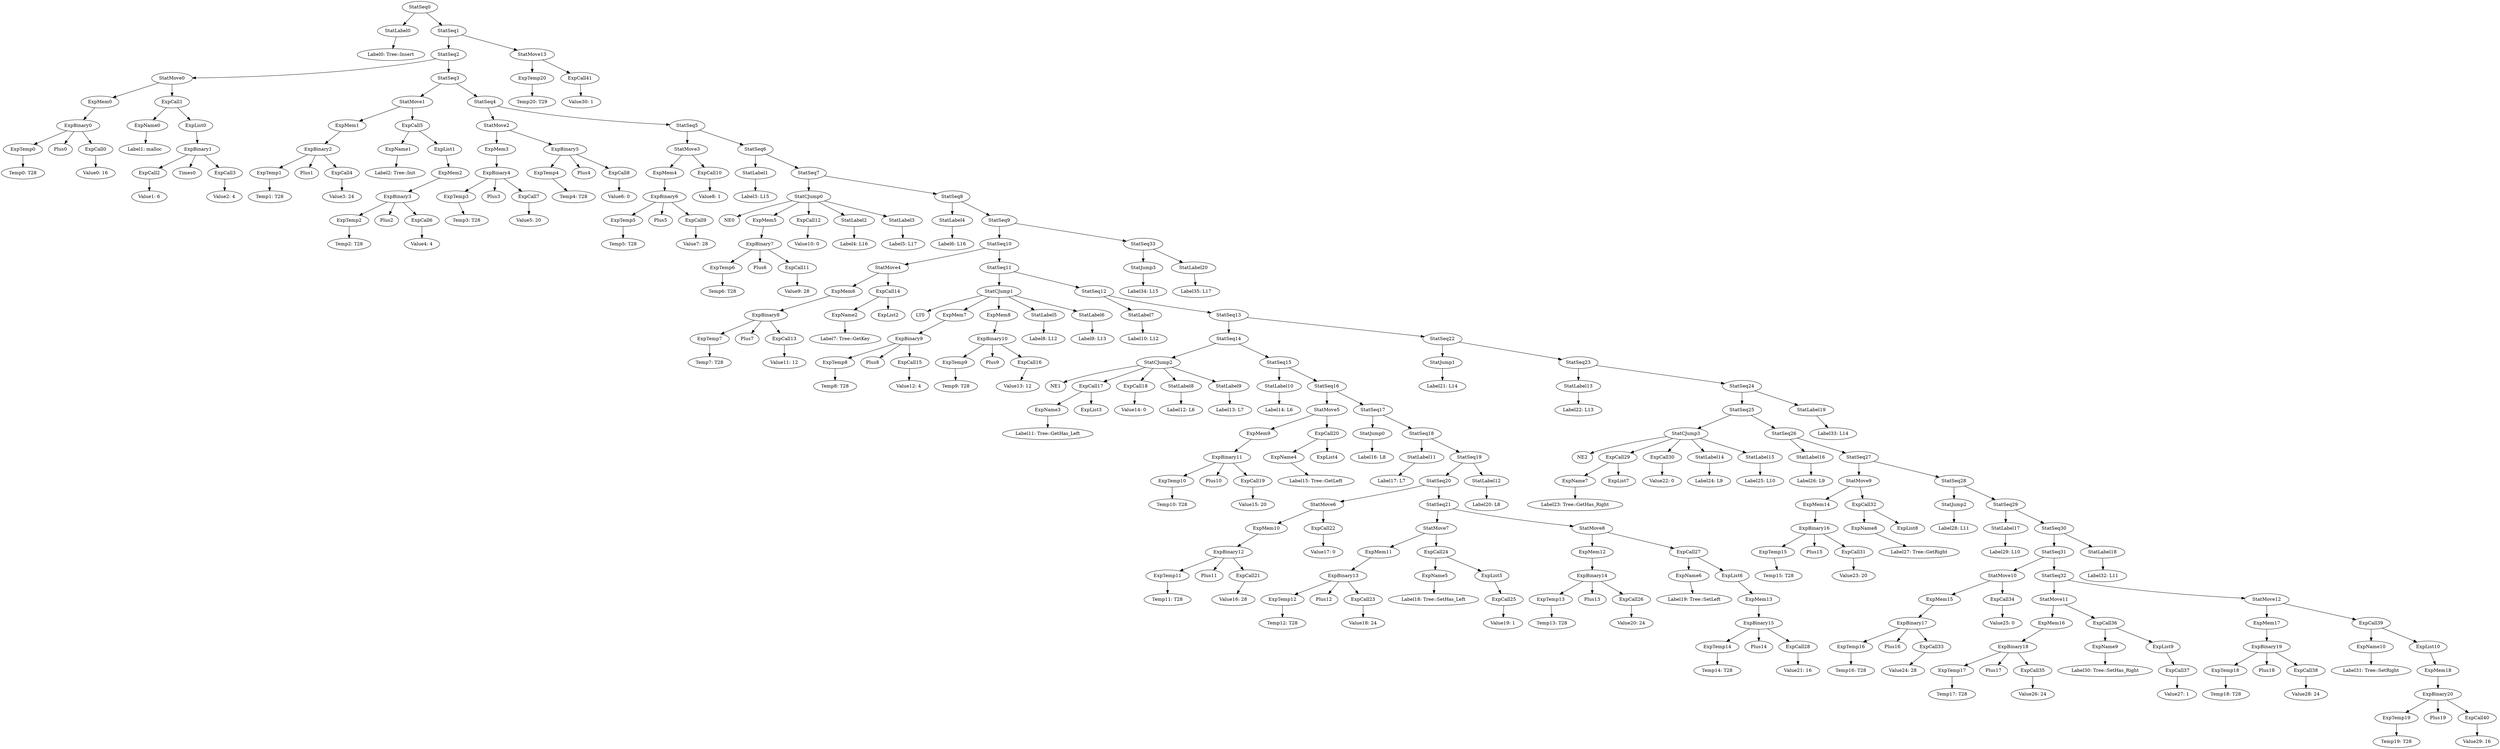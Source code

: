 digraph {
	ordering = out;
	ExpCall41 -> "Value30: 1";
	StatSeq9 -> StatSeq10;
	StatSeq9 -> StatSeq33;
	StatSeq24 -> StatSeq25;
	StatSeq24 -> StatLabel19;
	ExpList10 -> ExpMem18;
	ExpMem18 -> ExpBinary20;
	StatLabel19 -> "Label33: L14";
	ExpBinary20 -> ExpTemp19;
	ExpBinary20 -> Plus19;
	ExpBinary20 -> ExpCall40;
	ExpCall39 -> ExpName10;
	ExpCall39 -> ExpList10;
	ExpMem17 -> ExpBinary19;
	ExpCall38 -> "Value28: 24";
	ExpBinary19 -> ExpTemp18;
	ExpBinary19 -> Plus18;
	ExpBinary19 -> ExpCall38;
	StatSeq32 -> StatMove11;
	StatSeq32 -> StatMove12;
	ExpName9 -> "Label30: Tree::SetHas_Right";
	ExpCall35 -> "Value26: 24";
	ExpBinary18 -> ExpTemp17;
	ExpBinary18 -> Plus17;
	ExpBinary18 -> ExpCall35;
	ExpCall34 -> "Value25: 0";
	ExpName10 -> "Label31: Tree::SetRight";
	StatMove10 -> ExpMem15;
	StatMove10 -> ExpCall34;
	ExpCall33 -> "Value24: 28";
	StatSeq28 -> StatJump2;
	StatSeq28 -> StatSeq29;
	ExpCall32 -> ExpName8;
	ExpCall32 -> ExpList8;
	StatMove9 -> ExpMem14;
	StatMove9 -> ExpCall32;
	ExpMem14 -> ExpBinary16;
	ExpCall31 -> "Value23: 20";
	ExpTemp15 -> "Temp15: T28";
	StatSeq25 -> StatCJump3;
	StatSeq25 -> StatSeq26;
	StatLabel15 -> "Label25: L10";
	StatLabel14 -> "Label24: L9";
	ExpCall30 -> "Value22: 0";
	StatCJump3 -> NE2;
	StatCJump3 -> ExpCall29;
	StatCJump3 -> ExpCall30;
	StatCJump3 -> StatLabel14;
	StatCJump3 -> StatLabel15;
	StatLabel13 -> "Label22: L13";
	StatSeq22 -> StatJump1;
	StatSeq22 -> StatSeq23;
	StatLabel12 -> "Label20: L8";
	StatSeq19 -> StatSeq20;
	StatSeq19 -> StatLabel12;
	ExpList6 -> ExpMem13;
	ExpMem13 -> ExpBinary15;
	ExpCall28 -> "Value21: 16";
	StatMove12 -> ExpMem17;
	StatMove12 -> ExpCall39;
	ExpTemp14 -> "Temp14: T28";
	ExpName6 -> "Label19: Tree::SetLeft";
	ExpMem12 -> ExpBinary14;
	ExpBinary16 -> ExpTemp15;
	ExpBinary16 -> Plus15;
	ExpBinary16 -> ExpCall31;
	ExpCall26 -> "Value20: 24";
	ExpTemp13 -> "Temp13: T28";
	StatSeq21 -> StatMove7;
	StatSeq21 -> StatMove8;
	ExpList5 -> ExpCall25;
	StatLabel17 -> "Label29: L10";
	ExpCall24 -> ExpName5;
	ExpCall24 -> ExpList5;
	StatMove7 -> ExpMem11;
	StatMove7 -> ExpCall24;
	StatMove11 -> ExpMem16;
	StatMove11 -> ExpCall36;
	ExpMem11 -> ExpBinary13;
	StatSeq29 -> StatLabel17;
	StatSeq29 -> StatSeq30;
	ExpCall23 -> "Value18: 24";
	StatSeq26 -> StatLabel16;
	StatSeq26 -> StatSeq27;
	StatMove6 -> ExpMem10;
	StatMove6 -> ExpCall22;
	ExpCall21 -> "Value16: 28";
	ExpName5 -> "Label18: Tree::SetHas_Left";
	ExpBinary12 -> ExpTemp11;
	ExpBinary12 -> Plus11;
	ExpBinary12 -> ExpCall21;
	StatSeq31 -> StatMove10;
	StatSeq31 -> StatSeq32;
	ExpTemp11 -> "Temp11: T28";
	ExpCall37 -> "Value27: 1";
	StatSeq18 -> StatLabel11;
	StatSeq18 -> StatSeq19;
	StatMove3 -> ExpMem4;
	StatMove3 -> ExpCall10;
	ExpBinary5 -> ExpTemp4;
	ExpBinary5 -> Plus4;
	ExpBinary5 -> ExpCall8;
	StatSeq20 -> StatMove6;
	StatSeq20 -> StatSeq21;
	StatSeq11 -> StatCJump1;
	StatSeq11 -> StatSeq12;
	ExpBinary13 -> ExpTemp12;
	ExpBinary13 -> Plus12;
	ExpBinary13 -> ExpCall23;
	StatMove2 -> ExpMem3;
	StatMove2 -> ExpBinary5;
	ExpCall9 -> "Value7: 28";
	ExpMem3 -> ExpBinary4;
	StatSeq6 -> StatLabel1;
	StatSeq6 -> StatSeq7;
	StatLabel8 -> "Label12: L6";
	ExpCall36 -> ExpName9;
	ExpCall36 -> ExpList9;
	ExpCall10 -> "Value8: 1";
	ExpTemp3 -> "Temp3: T28";
	StatSeq8 -> StatLabel4;
	StatSeq8 -> StatSeq9;
	StatSeq3 -> StatMove1;
	StatSeq3 -> StatSeq4;
	StatSeq15 -> StatLabel10;
	StatSeq15 -> StatSeq16;
	StatMove8 -> ExpMem12;
	StatMove8 -> ExpCall27;
	StatLabel7 -> "Label10: L12";
	ExpTemp20 -> "Temp20: T29";
	ExpName0 -> "Label1: malloc";
	ExpMem16 -> ExpBinary18;
	ExpBinary6 -> ExpTemp5;
	ExpBinary6 -> Plus5;
	ExpBinary6 -> ExpCall9;
	StatLabel16 -> "Label26: L9";
	ExpBinary1 -> ExpCall2;
	ExpBinary1 -> Times0;
	ExpBinary1 -> ExpCall3;
	ExpMem0 -> ExpBinary0;
	ExpList9 -> ExpCall37;
	ExpCall18 -> "Value14: 0";
	ExpCall8 -> "Value6: 0";
	StatLabel1 -> "Label3: L15";
	StatJump1 -> "Label21: L14";
	StatSeq4 -> StatMove2;
	StatSeq4 -> StatSeq5;
	StatSeq1 -> StatSeq2;
	StatSeq1 -> StatMove13;
	ExpMem2 -> ExpBinary3;
	ExpCall0 -> "Value0: 16";
	ExpBinary2 -> ExpTemp1;
	ExpBinary2 -> Plus1;
	ExpBinary2 -> ExpCall4;
	StatSeq30 -> StatSeq31;
	StatSeq30 -> StatLabel18;
	ExpTemp19 -> "Temp19: T28";
	ExpName8 -> "Label27: Tree::GetRight";
	StatSeq17 -> StatJump0;
	StatSeq17 -> StatSeq18;
	StatLabel0 -> "Label0: Tree::Insert";
	ExpMem5 -> ExpBinary7;
	ExpBinary15 -> ExpTemp14;
	ExpBinary15 -> Plus14;
	ExpBinary15 -> ExpCall28;
	ExpCall2 -> "Value1: 6";
	StatMove0 -> ExpMem0;
	StatMove0 -> ExpCall1;
	ExpTemp0 -> "Temp0: T28";
	ExpTemp7 -> "Temp7: T28";
	ExpCall1 -> ExpName0;
	ExpCall1 -> ExpList0;
	ExpName7 -> "Label23: Tree::GetHas_Right";
	StatJump0 -> "Label16: L8";
	ExpList0 -> ExpBinary1;
	StatCJump0 -> NE0;
	StatCJump0 -> ExpMem5;
	StatCJump0 -> ExpCall12;
	StatCJump0 -> StatLabel2;
	StatCJump0 -> StatLabel3;
	StatSeq33 -> StatJump3;
	StatSeq33 -> StatLabel20;
	ExpBinary11 -> ExpTemp10;
	ExpBinary11 -> Plus10;
	ExpBinary11 -> ExpCall19;
	ExpMem4 -> ExpBinary6;
	ExpName4 -> "Label15: Tree::GetLeft";
	ExpBinary0 -> ExpTemp0;
	ExpBinary0 -> Plus0;
	ExpBinary0 -> ExpCall0;
	ExpBinary17 -> ExpTemp16;
	ExpBinary17 -> Plus16;
	ExpBinary17 -> ExpCall33;
	ExpTemp5 -> "Temp5: T28";
	ExpTemp4 -> "Temp4: T28";
	StatLabel5 -> "Label8: L12";
	StatSeq0 -> StatLabel0;
	StatSeq0 -> StatSeq1;
	ExpBinary4 -> ExpTemp3;
	ExpBinary4 -> Plus3;
	ExpBinary4 -> ExpCall7;
	ExpList1 -> ExpMem2;
	ExpTemp1 -> "Temp1: T28";
	ExpCall27 -> ExpName6;
	ExpCall27 -> ExpList6;
	StatSeq2 -> StatMove0;
	StatSeq2 -> StatSeq3;
	ExpCall40 -> "Value29: 16";
	ExpCall20 -> ExpName4;
	ExpCall20 -> ExpList4;
	ExpMem1 -> ExpBinary2;
	ExpTemp17 -> "Temp17: T28";
	StatSeq13 -> StatSeq14;
	StatSeq13 -> StatSeq22;
	ExpMem9 -> ExpBinary11;
	ExpBinary14 -> ExpTemp13;
	ExpBinary14 -> Plus13;
	ExpBinary14 -> ExpCall26;
	StatSeq5 -> StatMove3;
	StatSeq5 -> StatSeq6;
	StatLabel9 -> "Label13: L7";
	StatMove1 -> ExpMem1;
	StatMove1 -> ExpCall5;
	ExpName1 -> "Label2: Tree::Init";
	StatMove13 -> ExpTemp20;
	StatMove13 -> ExpCall41;
	StatSeq10 -> StatMove4;
	StatSeq10 -> StatSeq11;
	StatSeq14 -> StatCJump2;
	StatSeq14 -> StatSeq15;
	ExpCall5 -> ExpName1;
	ExpCall5 -> ExpList1;
	StatLabel11 -> "Label17: L7";
	ExpTemp2 -> "Temp2: T28";
	ExpTemp6 -> "Temp6: T28";
	ExpCall13 -> "Value11: 12";
	ExpMem15 -> ExpBinary17;
	ExpTemp8 -> "Temp8: T28";
	ExpCall11 -> "Value9: 28";
	ExpMem7 -> ExpBinary9;
	ExpBinary3 -> ExpTemp2;
	ExpBinary3 -> Plus2;
	ExpBinary3 -> ExpCall6;
	StatLabel3 -> "Label5: L17";
	ExpName2 -> "Label7: Tree::GetKey";
	ExpBinary8 -> ExpTemp7;
	ExpBinary8 -> Plus7;
	ExpBinary8 -> ExpCall13;
	ExpCall29 -> ExpName7;
	ExpCall29 -> ExpList7;
	ExpMem6 -> ExpBinary8;
	ExpTemp16 -> "Temp16: T28";
	StatCJump2 -> NE1;
	StatCJump2 -> ExpCall17;
	StatCJump2 -> ExpCall18;
	StatCJump2 -> StatLabel8;
	StatCJump2 -> StatLabel9;
	ExpTemp18 -> "Temp18: T28";
	ExpCall25 -> "Value19: 1";
	ExpCall14 -> ExpName2;
	ExpCall14 -> ExpList2;
	ExpCall22 -> "Value17: 0";
	ExpCall3 -> "Value2: 4";
	StatCJump1 -> LT0;
	StatCJump1 -> ExpMem7;
	StatCJump1 -> ExpMem8;
	StatCJump1 -> StatLabel5;
	StatCJump1 -> StatLabel6;
	ExpBinary7 -> ExpTemp6;
	ExpBinary7 -> Plus6;
	ExpBinary7 -> ExpCall11;
	ExpBinary9 -> ExpTemp8;
	ExpBinary9 -> Plus8;
	ExpBinary9 -> ExpCall15;
	StatJump3 -> "Label34: L15";
	ExpCall4 -> "Value3: 24";
	ExpTemp9 -> "Temp9: T28";
	StatSeq27 -> StatMove9;
	StatSeq27 -> StatSeq28;
	ExpCall15 -> "Value12: 4";
	ExpBinary10 -> ExpTemp9;
	ExpBinary10 -> Plus9;
	ExpBinary10 -> ExpCall16;
	StatSeq23 -> StatLabel13;
	StatSeq23 -> StatSeq24;
	StatLabel4 -> "Label6: L16";
	ExpCall16 -> "Value13: 12";
	ExpMem8 -> ExpBinary10;
	StatLabel18 -> "Label32: L11";
	ExpTemp12 -> "Temp12: T28";
	StatLabel6 -> "Label9: L13";
	StatSeq12 -> StatLabel7;
	StatSeq12 -> StatSeq13;
	ExpName3 -> "Label11: Tree::GetHas_Left";
	ExpCall17 -> ExpName3;
	ExpCall17 -> ExpList3;
	StatJump2 -> "Label28: L11";
	StatLabel10 -> "Label14: L6";
	StatLabel20 -> "Label35: L17";
	ExpMem10 -> ExpBinary12;
	ExpCall6 -> "Value4: 4";
	ExpTemp10 -> "Temp10: T28";
	ExpCall7 -> "Value5: 20";
	ExpCall19 -> "Value15: 20";
	StatLabel2 -> "Label4: L16";
	ExpCall12 -> "Value10: 0";
	StatMove4 -> ExpMem6;
	StatMove4 -> ExpCall14;
	StatMove5 -> ExpMem9;
	StatMove5 -> ExpCall20;
	StatSeq7 -> StatCJump0;
	StatSeq7 -> StatSeq8;
	StatSeq16 -> StatMove5;
	StatSeq16 -> StatSeq17;
}

